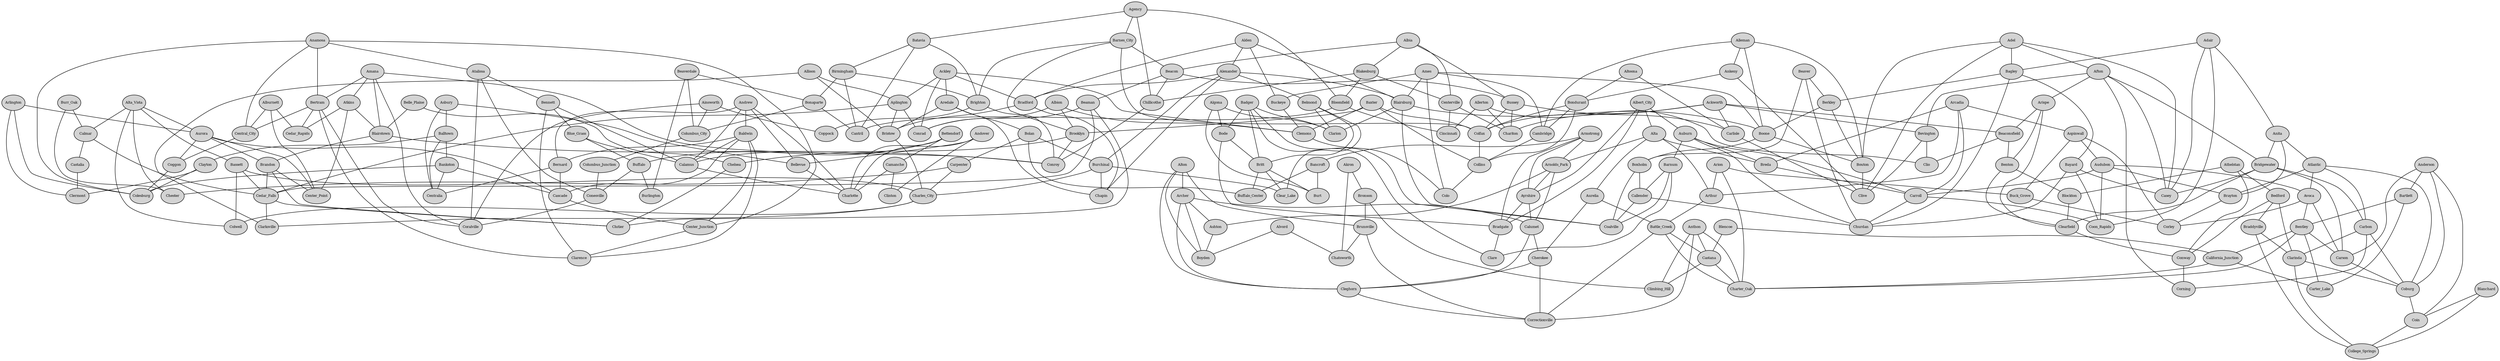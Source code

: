 graph geometric_spanner_greedy_spanner {
outputorder=edgesfirst;
node[fontsize=8, style=filled, margin="0.05,0.03"];
Ackley [pos="212.758,-465.261!"];
Ackworth [pos="206.835,-467.364!"];
Adair [pos="207.501,-473.215!"];
Adel [pos="208.072,-470.087!"];
Afton [pos="205.137,-470.99!"];
Agency [pos="204.975,-461.534!"];
Ainsworth [pos="206.445,-457.762!"];
Akron [pos="214.144,-482.797!"];
Albert_City [pos="213.91,-474.743!"];
Albia [pos="205.133,-464.029!"];
Albion [pos="210.562,-464.943!"];
Alburnett [pos="210.742,-458.093!"];
Alden [pos="212.601,-466.88!"];
Alexander [pos="214.029,-467.383!"];
Algona [pos="215.35,-471.165!"];
Alleman [pos="209.1,-468.058!"];
Allerton [pos="203.532,-466.826!"];
Allison [pos="213.764,-463.976!"];
Alta [pos="213.368,-476.453!"];
Alta_Vista [pos="215.993,-462.086!"];
Alton [pos="214.937,-480.053!"];
Altoona [pos="208.221,-467.323!"];
Alvord [pos="216.711,-481.506!"];
Amana [pos="209,-459.354!"];
Ames [pos="210.174,-468.1!"];
Anamosa [pos="210.542,-456.426!"];
Anderson [pos="204.007,-478.021!"];
Andover [pos="209.896,-451.259!"];
Andrew [pos="210.768,-452.962!"];
Anita [pos="207.226,-473.823!"];
Ankeny [pos="208.649,-468.029!"];
Anthon [pos="211.942,-479.333!"];
Aplington [pos="212.921,-464.422!"];
Arcadia [pos="210.436,-475.231!"];
Archer [pos="215.576,-478.729!"];
Aredale [pos="214.165,-465.027!"];
Arion [pos="209.746,-477.318!"];
Arispe [pos="204.747,-471.096!"];
Arlington [pos="213.746,-458.356!"];
Armstrong [pos="216.98,-472.392!"];
Arnolds_Park [pos="216.864,-475.619!"];
Arthur [pos="211.674,-476.738!"];
Asbury [pos="212.572,-453.758!"];
Ashton [pos="216.557,-478.956!"];
Aspinwall [pos="209.56,-475.678!"];
Atalissa [pos="207.856,-455.83!"];
Athelstan [pos="202.861,-472.711!"];
Atkins [pos="209.985,-459.311!"];
Atlantic [pos="207.018,-475.069!"];
Auburn [pos="211.257,-474.389!"];
Audubon [pos="208.59,-474.662!"];
Aurelia [pos="213.564,-477.183!"];
Aurora [pos="213.094,-458.643!"];
Avoca [pos="207.383,-476.69!"];
Ayrshire [pos="215.196,-474.164!"];
Badger [pos="213.072,-470.73!"];
Bagley [pos="209.231,-472.15!"];
Baldwin [pos="210.371,-454.208!"];
Balltown [pos="213.19,-454.344!"];
Bancroft [pos="216.464,-471.09!"];
Bankston [pos="212.593,-454.806!"];
Barnes_City [pos="207.535,-462.348!"];
Barnum [pos="212.543,-471.826!"];
Bartlett [pos="204.425,-478.975!"];
Bassett [pos="215.315,-462.577!"];
Batavia [pos="204.971,-460.837!"];
Battle_Creek [pos="211.578,-477.993!"];
Baxter [pos="209.131,-465.758!"];
Bayard [pos="209.26,-472.792!"];
Beacon [pos="206.385,-463.398!"];
Beaconsfield [pos="204.039,-470.253!"];
Beaman [pos="211.099,-464.118!"];
Beaver [pos="210.192,-470.711!"];
Beaverdale [pos="204.234,-456.042!"];
Bedford [pos="203.335,-473.607!"];
Belle_Plaine [pos="209.485,-461.391!"];
Bellevue [pos="211.293,-452.115!"];
Belmond [pos="214.23,-468.071!"];
Bennett [pos="208.701,-454.869!"];
Bentley [pos="206.885,-478.101!"];
Benton [pos="203.517,-471.791!"];
Berkley [pos="209.725,-470.573!"];
Bernard [pos="211.561,-454.159!"];
Bertram [pos="209.749,-457.677!"];
Bettendorf [pos="207.622,-452.578!"];
Bevington [pos="206.8,-468.921!"];
Birmingham [pos="204.395,-459.736!"];
Blairsburg [pos="212.4,-468.215!"];
Blairstown [pos="209.547,-460.422!"];
Blakesburg [pos="204.811,-463.17!"];
Blanchard [pos="202.896,-476.108!"];
Blencoe [pos="209.651,-480.404!"];
Blockton [pos="203.078,-472.386!"];
Bloomfield [pos="203.758,-462.075!"];
Blue_Grass [pos="207.548,-453.824!"];
Bode [pos="214.341,-471.448!"];
Bolan [pos="216.86,-465.597!"];
Bonaparte [pos="203.49,-459.016!"];
Bondurant [pos="208.503,-467.311!"];
Boone [pos="210.299,-469.401!"];
Bouton [pos="209.257,-470.046!"];
Boxholm [pos="210.879,-470.53!"];
Boyden [pos="215.955,-480.029!"];
Braddyville [pos="202.894,-475.15!"];
Bradford [pos="213.165,-466.225!"];
Bradgate [pos="214.015,-472.09!"];
Brandon [pos="211.572,-460.011!"];
Brayton [pos="207.722,-474.621!"];
Breda [pos="210.908,-474.885!"];
Bridgewater [pos="206.225,-473.344!"];
Brighton [pos="205.874,-459.098!"];
Bristow [pos="213.869,-464.537!"];
Britt [pos="215.489,-469.009!"];
Bronson [pos="212.054,-481.07!"];
Brooklyn [pos="208.668,-462.227!"];
Brunsville [pos="214.049,-481.346!"];
Buckeye [pos="212.086,-466.875!"];
Buck_Grove [pos="209.59,-476.981!"];
Buffalo [pos="207.282,-453.617!"];
Buffalo_Center [pos="216.929,-469.733!"];
Burchinal [pos="215.326,-466.391!"];
Burlington [pos="204.038,-455.565!"];
Burr_Oak [pos="217.294,-459.327!"];
Burt [pos="215.987,-471.098!"];
Bussey [pos="206.022,-464.413!"];
Calamus [pos="209.129,-453.791!"];
California_Junction [pos="207.793,-479.974!"];
Callender [pos="211.81,-471.479!"];
Calmar [pos="215.918,-459.32!"];
Calumet [pos="214.732,-477.75!"];
Camanche [pos="208.94,-451.281!"];
Cambridge [pos="209.492,-467.646!"];
Cantril [pos="203.221,-460.349!"];
Carbon [pos="205.25,-474.117!"];
Carlisle [pos="207.59,-467.426!"];
Carpenter [pos="217.075,-465.075!"];
Carroll [pos="210.329,-474.335!"];
Carson [pos="206.183,-477.09!"];
Carter_Lake [pos="206.453,-479.59!"];
Cascade [pos="211.509,-455.023!"];
Casey [pos="207.537,-472.606!"];
Castalia [pos="215.56,-458.381!"];
Castana [pos="210.372,-479.543!"];
Cedar_Falls [pos="212.639,-462.227!"];
Cedar_Rapids [pos="210.042,-458.22!"];
Center_Junction [pos="210.581,-455.435!"];
Center_Point [pos="210.954,-458.926!"];
Centerville [pos="203.671,-464.37!"];
Central_City [pos="211.019,-457.62!"];
Centralia [pos="212.361,-454.185!"];
Chapin [pos="214.168,-466.111!"];
Chariton [pos="205.069,-466.533!"];
Charles_City [pos="215.332,-463.362!"];
Charlotte [pos="209.802,-452.326!"];
Charter_Oak [pos="210.342,-477.958!"];
Chatsworth [pos="214.581,-482.582!"];
Chelsea [pos="209.596,-461.973!"];
Cherokee [pos="213.747,-477.758!"];
Chester [pos="217.455,-461.802!"];
Chillicothe [pos="205.428,-462.647!"];
Churdan [pos="210.76,-472.372!"];
Cincinnati [pos="203.154,-464.623!"];
Clare [pos="212.936,-471.728!"];
Clarence [pos="209.445,-455.283!"];
Clarinda [pos="203.71,-475.192!"];
Clarion [pos="213.658,-468.665!"];
Clarksville [pos="213.924,-463.338!"];
Clayton [pos="214.519,-455.737!"];
Clearfield [pos="204.003,-472.415!"];
Clear_Lake [pos="215.69,-466.897!"];
Cleghorn [pos="214.061,-478.564!"];
Clemons [pos="210.569,-465.78!"];
Clermont [pos="215.018,-458.262!"];
Climbing_Hill [pos="211.708,-480.389!"];
Clinton [pos="209.222,-450.944!"];
Clio [pos="203.175,-467.257!"];
Clive [pos="208.066,-468.989!"];
Clutier [pos="210.397,-462.011!"];
Coalville [pos="212.226,-470.629!"];
Coburg [pos="204.587,-476.322!"];
Coggon [pos="211.404,-457.652!"];
Coin [pos="203.272,-476.151!"];
Colesburg [pos="213.197,-456.01!"];
Colfax [pos="208.389,-466.226!"];
College_Springs [pos="203.096,-475.604!"];
Collins [pos="209.514,-466.532!"];
Colo [pos="210.089,-466.576!"];
Columbus_City [pos="206.293,-456.872!"];
Columbus_Junction [pos="206.4,-456.804!"];
Colwell [pos="215.779,-462.97!"];
Conesville [pos="206.91,-456.749!"];
Conrad [pos="211.124,-464.373!"];
Conroy [pos="208.646,-459.988!"];
Conway [pos="203.743,-473.094!"];
Coon_Rapids [pos="209.374,-473.392!"];
Coppock [pos="205.821,-458.574!"];
Coralville [pos="208.382,-457.902!"];
Corley [pos="207.893,-476.651!"];
Corning [pos="204.95,-473.704!"];
Correctionville [pos="212.375,-478.928!"];
Columbus_City -- Columbus_Junction
Beaman -- Conrad
Altoona -- Bondurant
Blue_Grass -- Buffalo
Arion -- Buck_Grove
Blanchard -- Coin
Central_City -- Coggon
Athelstan -- Blockton
Afton -- Arispe
Barnum -- Clare
Camanche -- Clinton
Alleman -- Ankeny
Bancroft -- Burt
Asbury -- Centralia
Akron -- Chatsworth
Beaver -- Berkley
Braddyville -- College_Springs
Carbon -- Corning
Avoca -- Corley
Columbus_Junction -- Conesville
Alden -- Buckeye
Beaverdale -- Burlington
Brighton -- Coppock
Blanchard -- College_Springs
Alburnett -- Central_City
Castalia -- Clermont
Allerton -- Clio
Bolan -- Carpenter
Alleman -- Cambridge
Allison -- Bristow
Aredale -- Bristow
Coin -- College_Springs
Centerville -- Cincinnati
Collins -- Colo
Arcadia -- Breda
Belle_Plaine -- Chelsea
Anthon -- Correctionville
Charles_City -- Colwell
Aurelia -- Cherokee
Auburn -- Breda
Bassett -- Colwell
Adair -- Casey
Bayard -- Coon_Rapids
Bertram -- Cedar_Rapids
Burchinal -- Clear_Lake
Altoona -- Carlisle
Algona -- Burt
Bagley -- Bayard
Bedford -- Conway
Allison -- Clarksville
Bankston -- Centralia
Adair -- Anita
Agency -- Batavia
Berkley -- Bouton
Beaver -- Boxholm
Arlington -- Aurora
Alburnett -- Cedar_Rapids
Alexander -- Belmond
Bode -- Bradgate
Amana -- Conroy
Clearfield -- Conway
Ankeny -- Bondurant
Benton -- Blockton
Clarinda -- College_Springs
Andover -- Clinton
Balltown -- Bankston
Alta -- Aurelia
Ackworth -- Carlisle
Bronson -- Climbing_Hill
Bassett -- Charles_City
Benton -- Clearfield
Breda -- Carroll
Albion -- Conrad
Bernard -- Centralia
Chelsea -- Clutier
Blakesburg -- Chillicothe
Barnum -- Callender
Braddyville -- Clarinda
Ames -- Cambridge
Belmond -- Clarion
Atlantic -- Brayton
Alta_Vista -- Bassett
Albion -- Clemons
Balltown -- Centralia
Bennett -- Clarence
Asbury -- Balltown
Badger -- Coalville
Ackley -- Aplington
Alburnett -- Center_Point
Baxter -- Collins
Cherokee -- Cleghorn
Alden -- Bradford
Bernard -- Cascade
Audubon -- Brayton
Arion -- Charter_Oak
Baxter -- Colfax
Arcadia -- Carroll
Ainsworth -- Columbus_City
Alta_Vista -- Colwell
Albia -- Blakesburg
Blockton -- Clearfield
Auburn -- Carroll
Clemons -- Colo
Anita -- Brayton
Callender -- Coalville
Allison -- Aplington
Aplington -- Bristow
Athelstan -- Conway
Brooklyn -- Chelsea
Albia -- Bussey
Belle_Plaine -- Blairstown
Arcadia -- Aspinwall
Calumet -- Cherokee
Amana -- Atkins
Anamosa -- Center_Junction
Andrew -- Bellevue
Blairstown -- Conroy
Calmar -- Castalia
Archer -- Ashton
Badger -- Clare
Bradford -- Chapin
Athelstan -- Bedford
Cascade -- Center_Junction
Alton -- Boyden
Ainsworth -- Coppock
Anderson -- Bartlett
Atkins -- Center_Point
Bondurant -- Cambridge
Ackley -- Bradford
Algona -- Bode
Calumet -- Cleghorn
Andover -- Charlotte
Beacon -- Bussey
Anthon -- Climbing_Hill
Aredale -- Chapin
Bondurant -- Colfax
Atkins -- Cedar_Rapids
Bettendorf -- Buffalo
Adel -- Clive
Arispe -- Beaconsfield
Bankston -- Cascade
Anita -- Bridgewater
Cambridge -- Collins
Blencoe -- Castana
Ankeny -- Clive
Bradgate -- Clare
Barnes_City -- Brooklyn
Center_Junction -- Clarence
Birmingham -- Bonaparte
Andrew -- Charlotte
Bennett -- Calamus
Colfax -- Collins
Adel -- Bouton
Baldwin -- Bernard
Burchinal -- Chapin
Atkins -- Blairstown
Amana -- Blairstown
Agency -- Chillicothe
Beacon -- Chillicothe
Boone -- Bouton
Battle_Creek -- Correctionville
Ashton -- Boyden
Bentley -- Carson
Battle_Creek -- Charter_Oak
Barnum -- Coalville
Batavia -- Birmingham
Bridgewater -- Carbon
Baldwin -- Center_Junction
Brandon -- Center_Point
Arthur -- Battle_Creek
Anita -- Atlantic
Avoca -- Carson
Bevington -- Clive
Boone -- Boxholm
Bertram -- Central_City
Arlington -- Clermont
Bondurant -- Collins
Alexander -- Chapin
Atalissa -- Bennett
Anamosa -- Central_City
Archer -- Calumet
Aspinwall -- Buck_Grove
Berkley -- Boone
Ames -- Boone
Andrew -- Baldwin
Baldwin -- Calamus
Atalissa -- Conesville
Birmingham -- Cantril
Coburg -- Coin
Boxholm -- Callender
Agency -- Bloomfield
Blairsburg -- Clarion
Carroll -- Coon_Rapids
Brunsville -- Chatsworth
Bankston -- Colesburg
Alden -- Blairsburg
Clayton -- Colesburg
Boxholm -- Coalville
Conway -- Corning
Camanche -- Charlotte
Archer -- Boyden
Bonaparte -- Cantril
Burr_Oak -- Calmar
Callender -- Churdan
Bertram -- Coralville
California_Junction -- Carter_Lake
Baldwin -- Cascade
Armstrong -- Bancroft
Albia -- Beacon
Aspinwall -- Audubon
Charles_City -- Clarksville
Albert_City -- Ayrshire
Arispe -- Benton
Baldwin -- Clarence
Ackley -- Aredale
Clarinda -- Coburg
Bancroft -- Buffalo_Center
Andrew -- Bernard
Baxter -- Clemons
Alexander -- Bradford
Badger -- Bode
Alton -- Archer
Anamosa -- Bertram
Alta_Vista -- Chester
Audubon -- Coon_Rapids
Avoca -- Bentley
Albia -- Centerville
Bridgewater -- Casey
Bellevue -- Charlotte
Alden -- Alexander
Arispe -- Clearfield
Blakesburg -- Bloomfield
Archer -- Cleghorn
Ames -- Colo
Bagley -- Churdan
Bentley -- Carter_Lake
Bennett -- Blue_Grass
Bayard -- Churdan
Barnes_City -- Beacon
Ackworth -- Bevington
Allerton -- Chariton
Alton -- Brunsville
Belmond -- Britt
Amana -- Coralville
Castana -- Climbing_Hill
Blue_Grass -- Calamus
Anthon -- Castana
Castana -- Charter_Oak
Bouton -- Clive
Bedford -- Braddyville
Birmingham -- Brighton
Britt -- Buffalo_Center
Calamus -- Charlotte
Beaconsfield -- Benton
Bedford -- Clarinda
Alexander -- Burchinal
Carlisle -- Clive
Andover -- Bellevue
Bagley -- Berkley
Blakesburg -- Centerville
Alvord -- Boyden
Atlantic -- Avoca
Cedar_Falls -- Clarksville
Alta -- Arthur
Cleghorn -- Correctionville
Bolan -- Burchinal
Alton -- Cleghorn
Buck_Grove -- Corley
Bayard -- Casey
Beaver -- Churdan
Audubon -- Carroll
Carson -- Coburg
Albert_City -- Alta
Anderson -- Coburg
Aplington -- Conrad
Alleman -- Boone
Cherokee -- Correctionville
Bloomfield -- Cantril
Batavia -- Cantril
Bradford -- Bristow
Alexander -- Blairsburg
Amana -- Bertram
Andrew -- Calamus
Bettendorf -- Camanche
Ackley -- Conrad
Conesville -- Coralville
Buckeye -- Clemons
Belmond -- Clear_Lake
Bristow -- Charles_City
Carbon -- Clarinda
Adair -- Coon_Rapids
Blencoe -- California_Junction
Balltown -- Clayton
Ackworth -- Colfax
Aspinwall -- Corley
Bettendorf -- Calamus
Ainsworth -- Coralville
Arcadia -- Arthur
Ackworth -- Chariton
Aurora -- Coggon
Batavia -- Brighton
Battle_Creek -- Castana
Alleman -- Bouton
Atlantic -- Carbon
Anderson -- Coin
Carroll -- Churdan
Arion -- Arthur
Bronson -- Brunsville
Adair -- Bagley
Brayton -- Corley
Aurora -- Brandon
Blairstown -- Brandon
Auburn -- Churdan
Bentley -- California_Junction
Asbury -- Bellevue
Anthon -- Charter_Oak
Bartlett -- Carter_Lake
Britt -- Clear_Lake
Atalissa -- Coralville
Aurelia -- Battle_Creek
Badger -- Clarion
Britt -- Burt
Aurora -- Center_Point
Bettendorf -- Charlotte
Aplington -- Cedar_Falls
Arnolds_Park -- Ayrshire
Beaverdale -- Columbus_City
Beaman -- Clutier
Ames -- Blairsburg
Allerton -- Cincinnati
Brooklyn -- Conroy
Ackley -- Clemons
Cedar_Falls -- Clutier
Ames -- Buckeye
Carbon -- Coburg
Brandon -- Clutier
Bussey -- Chariton
Audubon -- Avoca
Adel -- Bagley
Anderson -- Carson
Ayrshire -- Bradgate
Alvord -- Chatsworth
Bridgewater -- Clearfield
Arlington -- Colesburg
Blairsburg -- Boone
Bertram -- Clarence
Blairsburg -- Coalville
Coggon -- Colesburg
Beaman -- Cedar_Falls
Carpenter -- Charles_City
Brandon -- Cedar_Falls
Burr_Oak -- Chester
Armstrong -- Ayrshire
Clayton -- Clermont
Adel -- Casey
Centerville -- Chariton
Afton -- Bridgewater
Bartlett -- Bentley
Bloomfield -- Cincinnati
Afton -- Bevington
Albert_City -- Bradgate
Albert_City -- Auburn
Agency -- Barnes_City
Anamosa -- Colesburg
Bode -- Britt
Bassett -- Cedar_Falls
Akron -- Bronson
Afton -- Corning
Atlantic -- Coburg
Anamosa -- Atalissa
Aredale -- Bolan
Alta_Vista -- Calmar
Auburn -- Barnum
Afton -- Casey
Brighton -- Conroy
Alta -- Breda
Brunsville -- Correctionville
Badger -- Britt
Armstrong -- Bradgate
Bussey -- Colfax
Arnolds_Park -- Calumet
Algona -- Clarion
Burchinal -- Charles_City
Beaverdale -- Bonaparte
Adel -- Afton
Beaconsfield -- Clio
Buffalo -- Conesville
Armstrong -- Arnolds_Park
California_Junction -- Charter_Oak
Carpenter -- Chester
Albion -- Brooklyn
Arnolds_Park -- Ashton
Bussey -- Carlisle
Bentley -- Charter_Oak
Bonaparte -- Columbus_City
Baxter -- Brooklyn
Alta -- Arnolds_Park
Ayrshire -- Calumet
Barnes_City -- Brighton
Bridgewater -- Carson
Buffalo -- Burlington
Aurora -- Cascade
Barnes_City -- Colfax
Bevington -- Clio
Ackworth -- Beaconsfield
Bolan -- Buffalo_Center
Chillicothe -- Conroy
Calmar -- Cedar_Falls
Alta_Vista -- Aurora
Beacon -- Beaman
}

